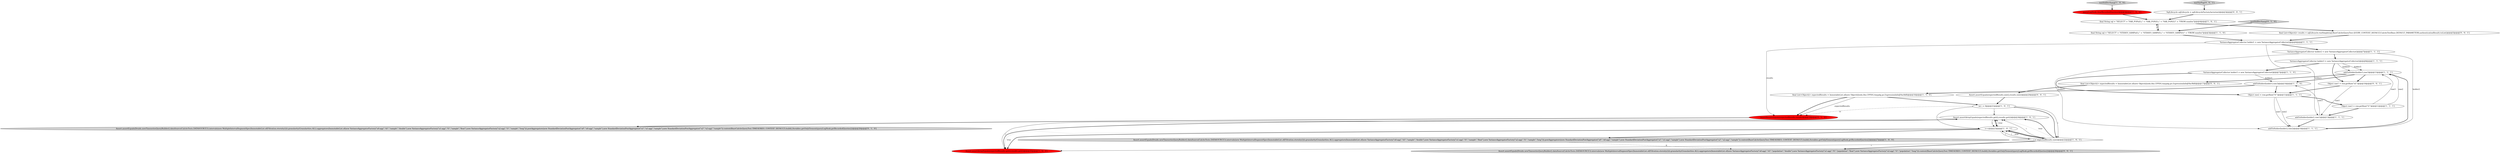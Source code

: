 digraph {
15 [style = filled, label = "addToHolder(holder3,raw3)@@@15@@@['1', '1', '1']", fillcolor = white, shape = ellipse image = "AAA0AAABBB1BBB"];
18 [style = filled, label = "final String sql = \"SELECT\" + \"VAR_POP(d1),\" + \"VAR_POP(f1),\" + \"VAR_POP(l1)\" + \"FROM numfoo\"@@@4@@@['1', '0', '1']", fillcolor = white, shape = ellipse image = "AAA0AAABBB1BBB"];
7 [style = filled, label = "Assert.assertArrayEquals(expectedResults.get(i),results.get(i))@@@24@@@['1', '0', '1']", fillcolor = white, shape = ellipse image = "AAA0AAABBB1BBB"];
1 [style = filled, label = "queryLogHook.clearRecordedQueries()@@@3@@@['1', '0', '0']", fillcolor = red, shape = ellipse image = "AAA1AAABBB1BBB"];
14 [style = filled, label = "VarianceAggregatorCollector holder3 = new VarianceAggregatorCollector()@@@7@@@['1', '1', '0']", fillcolor = white, shape = ellipse image = "AAA0AAABBB1BBB"];
25 [style = filled, label = "SqlLifecycle sqlLifecycle = sqlLifecycleFactory.factorize()@@@3@@@['0', '0', '1']", fillcolor = white, shape = ellipse image = "AAA0AAABBB3BBB"];
6 [style = filled, label = "addToHolder(holder3,raw3)@@@14@@@['1', '1', '0']", fillcolor = white, shape = ellipse image = "AAA0AAABBB1BBB"];
30 [style = filled, label = "testVarPop['0', '0', '1']", fillcolor = lightgray, shape = diamond image = "AAA0AAABBB3BBB"];
11 [style = filled, label = "Assert.assertArrayEquals(expectedResults.get(i),results.get(i))@@@25@@@['1', '0', '0']", fillcolor = red, shape = ellipse image = "AAA1AAABBB1BBB"];
23 [style = filled, label = "assertResultsEquals(expectedResults,results)@@@19@@@['0', '1', '0']", fillcolor = red, shape = ellipse image = "AAA1AAABBB2BBB"];
8 [style = filled, label = "Object raw2 = row.getRaw(\"f1\")@@@11@@@['1', '1', '1']", fillcolor = white, shape = ellipse image = "AAA0AAABBB1BBB"];
9 [style = filled, label = "addToHolder(holder1,raw1)@@@13@@@['1', '1', '1']", fillcolor = white, shape = ellipse image = "AAA0AAABBB1BBB"];
19 [style = filled, label = "VarianceAggregatorCollector holder3 = new VarianceAggregatorCollector()@@@8@@@['1', '1', '1']", fillcolor = white, shape = ellipse image = "AAA0AAABBB1BBB"];
27 [style = filled, label = "final List<Object((> results = sqlLifecycle.runSimple(sql,BaseCalciteQueryTest.QUERY_CONTEXT_DEFAULT,CalciteTestBase.DEFAULT_PARAMETERS,authenticationResult).toList()@@@5@@@['0', '0', '1']", fillcolor = white, shape = ellipse image = "AAA0AAABBB3BBB"];
2 [style = filled, label = "final String sql = \"SELECT\" + \"STDDEV_SAMP(d1),\" + \"STDDEV_SAMP(f1),\" + \"STDDEV_SAMP(l1)\" + \"FROM numfoo\"@@@3@@@['1', '1', '0']", fillcolor = white, shape = ellipse image = "AAA0AAABBB1BBB"];
24 [style = filled, label = "Object raw1 = row.getRaw(\"d1\")@@@10@@@['0', '0', '1']", fillcolor = white, shape = ellipse image = "AAA0AAABBB3BBB"];
29 [style = filled, label = "final List<Object((> expectedResults = ImmutableList.of(new Object((((edu.fdu.CPPDG.tinypdg.pe.ExpressionInfo@9ac9b8)@@@17@@@['0', '0', '1']", fillcolor = white, shape = ellipse image = "AAA0AAABBB3BBB"];
26 [style = filled, label = "Assert.assertEquals(Druids.newTimeseriesQueryBuilder().dataSource(CalciteTests.DATASOURCE3).intervals(new MultipleIntervalSegmentSpec(ImmutableList.of(Filtration.eternity()))).granularity(Granularities.ALL).aggregators(ImmutableList.of(new VarianceAggregatorFactory(\"a0:agg\",\"d1\",\"population\",\"double\"),new VarianceAggregatorFactory(\"a1:agg\",\"f1\",\"population\",\"float\"),new VarianceAggregatorFactory(\"a2:agg\",\"l1\",\"population\",\"long\"))).context(BaseCalciteQueryTest.TIMESERIES_CONTEXT_DEFAULT).build(),Iterables.getOnlyElement(queryLogHook.getRecordedQueries()))@@@26@@@['0', '0', '1']", fillcolor = lightgray, shape = ellipse image = "AAA0AAABBB3BBB"];
16 [style = filled, label = "i++@@@23@@@['1', '0', '1']", fillcolor = white, shape = ellipse image = "AAA0AAABBB1BBB"];
22 [style = filled, label = "testStdDevSamp['0', '1', '0']", fillcolor = lightgray, shape = diamond image = "AAA0AAABBB2BBB"];
4 [style = filled, label = "testStdDevSamp['1', '0', '0']", fillcolor = lightgray, shape = diamond image = "AAA0AAABBB1BBB"];
3 [style = filled, label = "final List<Object((> expectedResults = ImmutableList.of(new Object((((edu.fdu.CPPDG.tinypdg.pe.ExpressionInfo@9ac8d8)@@@16@@@['1', '1', '0']", fillcolor = white, shape = ellipse image = "AAA0AAABBB1BBB"];
21 [style = filled, label = "Assert.assertEquals(Druids.newTimeseriesQueryBuilder().dataSource(CalciteTests.DATASOURCE3).intervals(new MultipleIntervalSegmentSpec(ImmutableList.of(Filtration.eternity()))).granularity(Granularities.ALL).aggregators(ImmutableList.of(new VarianceAggregatorFactory(\"a0:agg\",\"d1\",\"sample\",\"double\"),new VarianceAggregatorFactory(\"a1:agg\",\"f1\",\"sample\",\"float\"),new VarianceAggregatorFactory(\"a2:agg\",\"l1\",\"sample\",\"long\"))).postAggregators(new StandardDeviationPostAggregator(\"a0\",\"a0:agg\",\"sample\"),new StandardDeviationPostAggregator(\"a1\",\"a1:agg\",\"sample\"),new StandardDeviationPostAggregator(\"a2\",\"a2:agg\",\"sample\")).context(BaseCalciteQueryTest.TIMESERIES_CONTEXT_DEFAULT).build(),Iterables.getOnlyElement(queryLogHook.getRecordedQueries()))@@@20@@@['0', '1', '0']", fillcolor = lightgray, shape = ellipse image = "AAA0AAABBB2BBB"];
17 [style = filled, label = "VarianceAggregatorCollector holder2 = new VarianceAggregatorCollector()@@@7@@@['1', '1', '1']", fillcolor = white, shape = ellipse image = "AAA0AAABBB1BBB"];
0 [style = filled, label = "i < expectedResults.size()@@@22@@@['1', '0', '1']", fillcolor = white, shape = diamond image = "AAA0AAABBB1BBB"];
13 [style = filled, label = "Assert.assertEquals(Druids.newTimeseriesQueryBuilder().dataSource(CalciteTests.DATASOURCE3).intervals(new MultipleIntervalSegmentSpec(ImmutableList.of(Filtration.eternity()))).granularity(Granularities.ALL).aggregators(ImmutableList.of(new VarianceAggregatorFactory(\"a0:agg\",\"d1\",\"sample\",\"double\"),new VarianceAggregatorFactory(\"a1:agg\",\"f1\",\"sample\",\"float\"),new VarianceAggregatorFactory(\"a2:agg\",\"l1\",\"sample\",\"long\"))).postAggregators(new StandardDeviationPostAggregator(\"a0\",\"a0:agg\",\"sample\"),new StandardDeviationPostAggregator(\"a1\",\"a1:agg\",\"sample\"),new StandardDeviationPostAggregator(\"a2\",\"a2:agg\",\"sample\")).context(BaseCalciteQueryTest.TIMESERIES_CONTEXT_DEFAULT).build(),Iterables.getOnlyElement(queryLogHook.getRecordedQueries()))@@@27@@@['1', '0', '0']", fillcolor = lightgray, shape = ellipse image = "AAA0AAABBB1BBB"];
10 [style = filled, label = "addToHolder(holder2,raw2)@@@14@@@['1', '1', '1']", fillcolor = white, shape = ellipse image = "AAA0AAABBB1BBB"];
12 [style = filled, label = "Object raw3 = row.getRaw(\"l1\")@@@12@@@['1', '1', '1']", fillcolor = white, shape = ellipse image = "AAA0AAABBB1BBB"];
20 [style = filled, label = "int i = 0@@@21@@@['1', '0', '1']", fillcolor = white, shape = ellipse image = "AAA0AAABBB1BBB"];
5 [style = filled, label = "VarianceAggregatorCollector holder1 = new VarianceAggregatorCollector()@@@6@@@['1', '1', '1']", fillcolor = white, shape = ellipse image = "AAA0AAABBB1BBB"];
28 [style = filled, label = "Assert.assertEquals(expectedResults.size(),results.size())@@@20@@@['0', '0', '1']", fillcolor = white, shape = ellipse image = "AAA0AAABBB3BBB"];
16->7 [style = solid, label="i"];
6->3 [style = bold, label=""];
0->16 [style = bold, label=""];
16->13 [style = bold, label=""];
16->0 [style = bold, label=""];
19->15 [style = solid, label="holder3"];
24->9 [style = solid, label="raw1"];
16->11 [style = bold, label=""];
10->15 [style = bold, label=""];
22->2 [style = bold, label=""];
15->29 [style = bold, label=""];
0->26 [style = bold, label=""];
12->15 [style = solid, label="raw2"];
20->7 [style = solid, label="i"];
28->20 [style = bold, label=""];
8->10 [style = solid, label="raw2"];
20->0 [style = bold, label=""];
19->15 [style = solid, label="holder2"];
25->18 [style = bold, label=""];
3->23 [style = solid, label="expectedResults"];
30->25 [style = bold, label=""];
1->18 [style = bold, label=""];
15->6 [style = bold, label=""];
9->10 [style = bold, label=""];
14->6 [style = solid, label="holder3"];
18->2 [style = bold, label=""];
12->9 [style = bold, label=""];
5->17 [style = bold, label=""];
13->26 [style = dashed, label="0"];
17->10 [style = solid, label="holder2"];
17->19 [style = bold, label=""];
7->16 [style = solid, label="i"];
19->24 [style = bold, label=""];
0->7 [style = bold, label=""];
29->28 [style = bold, label=""];
8->10 [style = solid, label="raw1"];
9->6 [style = solid, label="raw3"];
16->7 [style = dotted, label="true"];
3->23 [style = bold, label=""];
5->23 [style = solid, label="results"];
3->20 [style = bold, label=""];
19->14 [style = bold, label=""];
23->21 [style = bold, label=""];
18->27 [style = bold, label=""];
0->16 [style = solid, label="i"];
20->16 [style = solid, label="i"];
15->24 [style = bold, label=""];
0->11 [style = solid, label="i"];
7->16 [style = bold, label=""];
6->8 [style = bold, label=""];
20->0 [style = solid, label="i"];
20->23 [style = dashed, label="0"];
12->15 [style = solid, label="raw3"];
2->18 [style = dashed, label="0"];
14->8 [style = bold, label=""];
4->1 [style = bold, label=""];
0->16 [style = dotted, label="true"];
27->5 [style = bold, label=""];
24->8 [style = bold, label=""];
5->9 [style = solid, label="holder1"];
16->11 [style = dotted, label="true"];
8->12 [style = bold, label=""];
11->7 [style = bold, label=""];
7->11 [style = solid, label="i"];
0->7 [style = solid, label="i"];
0->7 [style = dotted, label="true"];
2->5 [style = bold, label=""];
17->10 [style = solid, label="holder1"];
16->0 [style = solid, label="i"];
}
